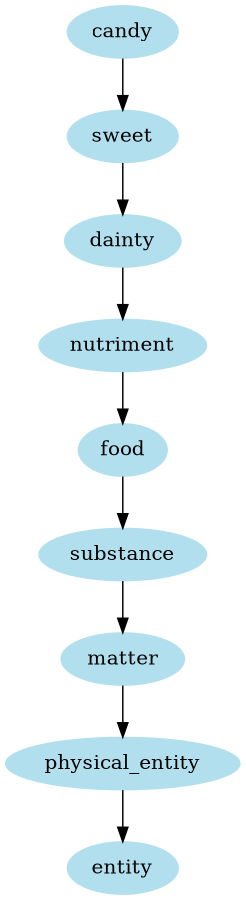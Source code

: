 digraph unix {
	node [color=lightblue2 style=filled]
	size="6,6"
	candy -> sweet
	sweet -> dainty
	dainty -> nutriment
	nutriment -> food
	food -> substance
	substance -> matter
	matter -> physical_entity
	physical_entity -> entity
}
